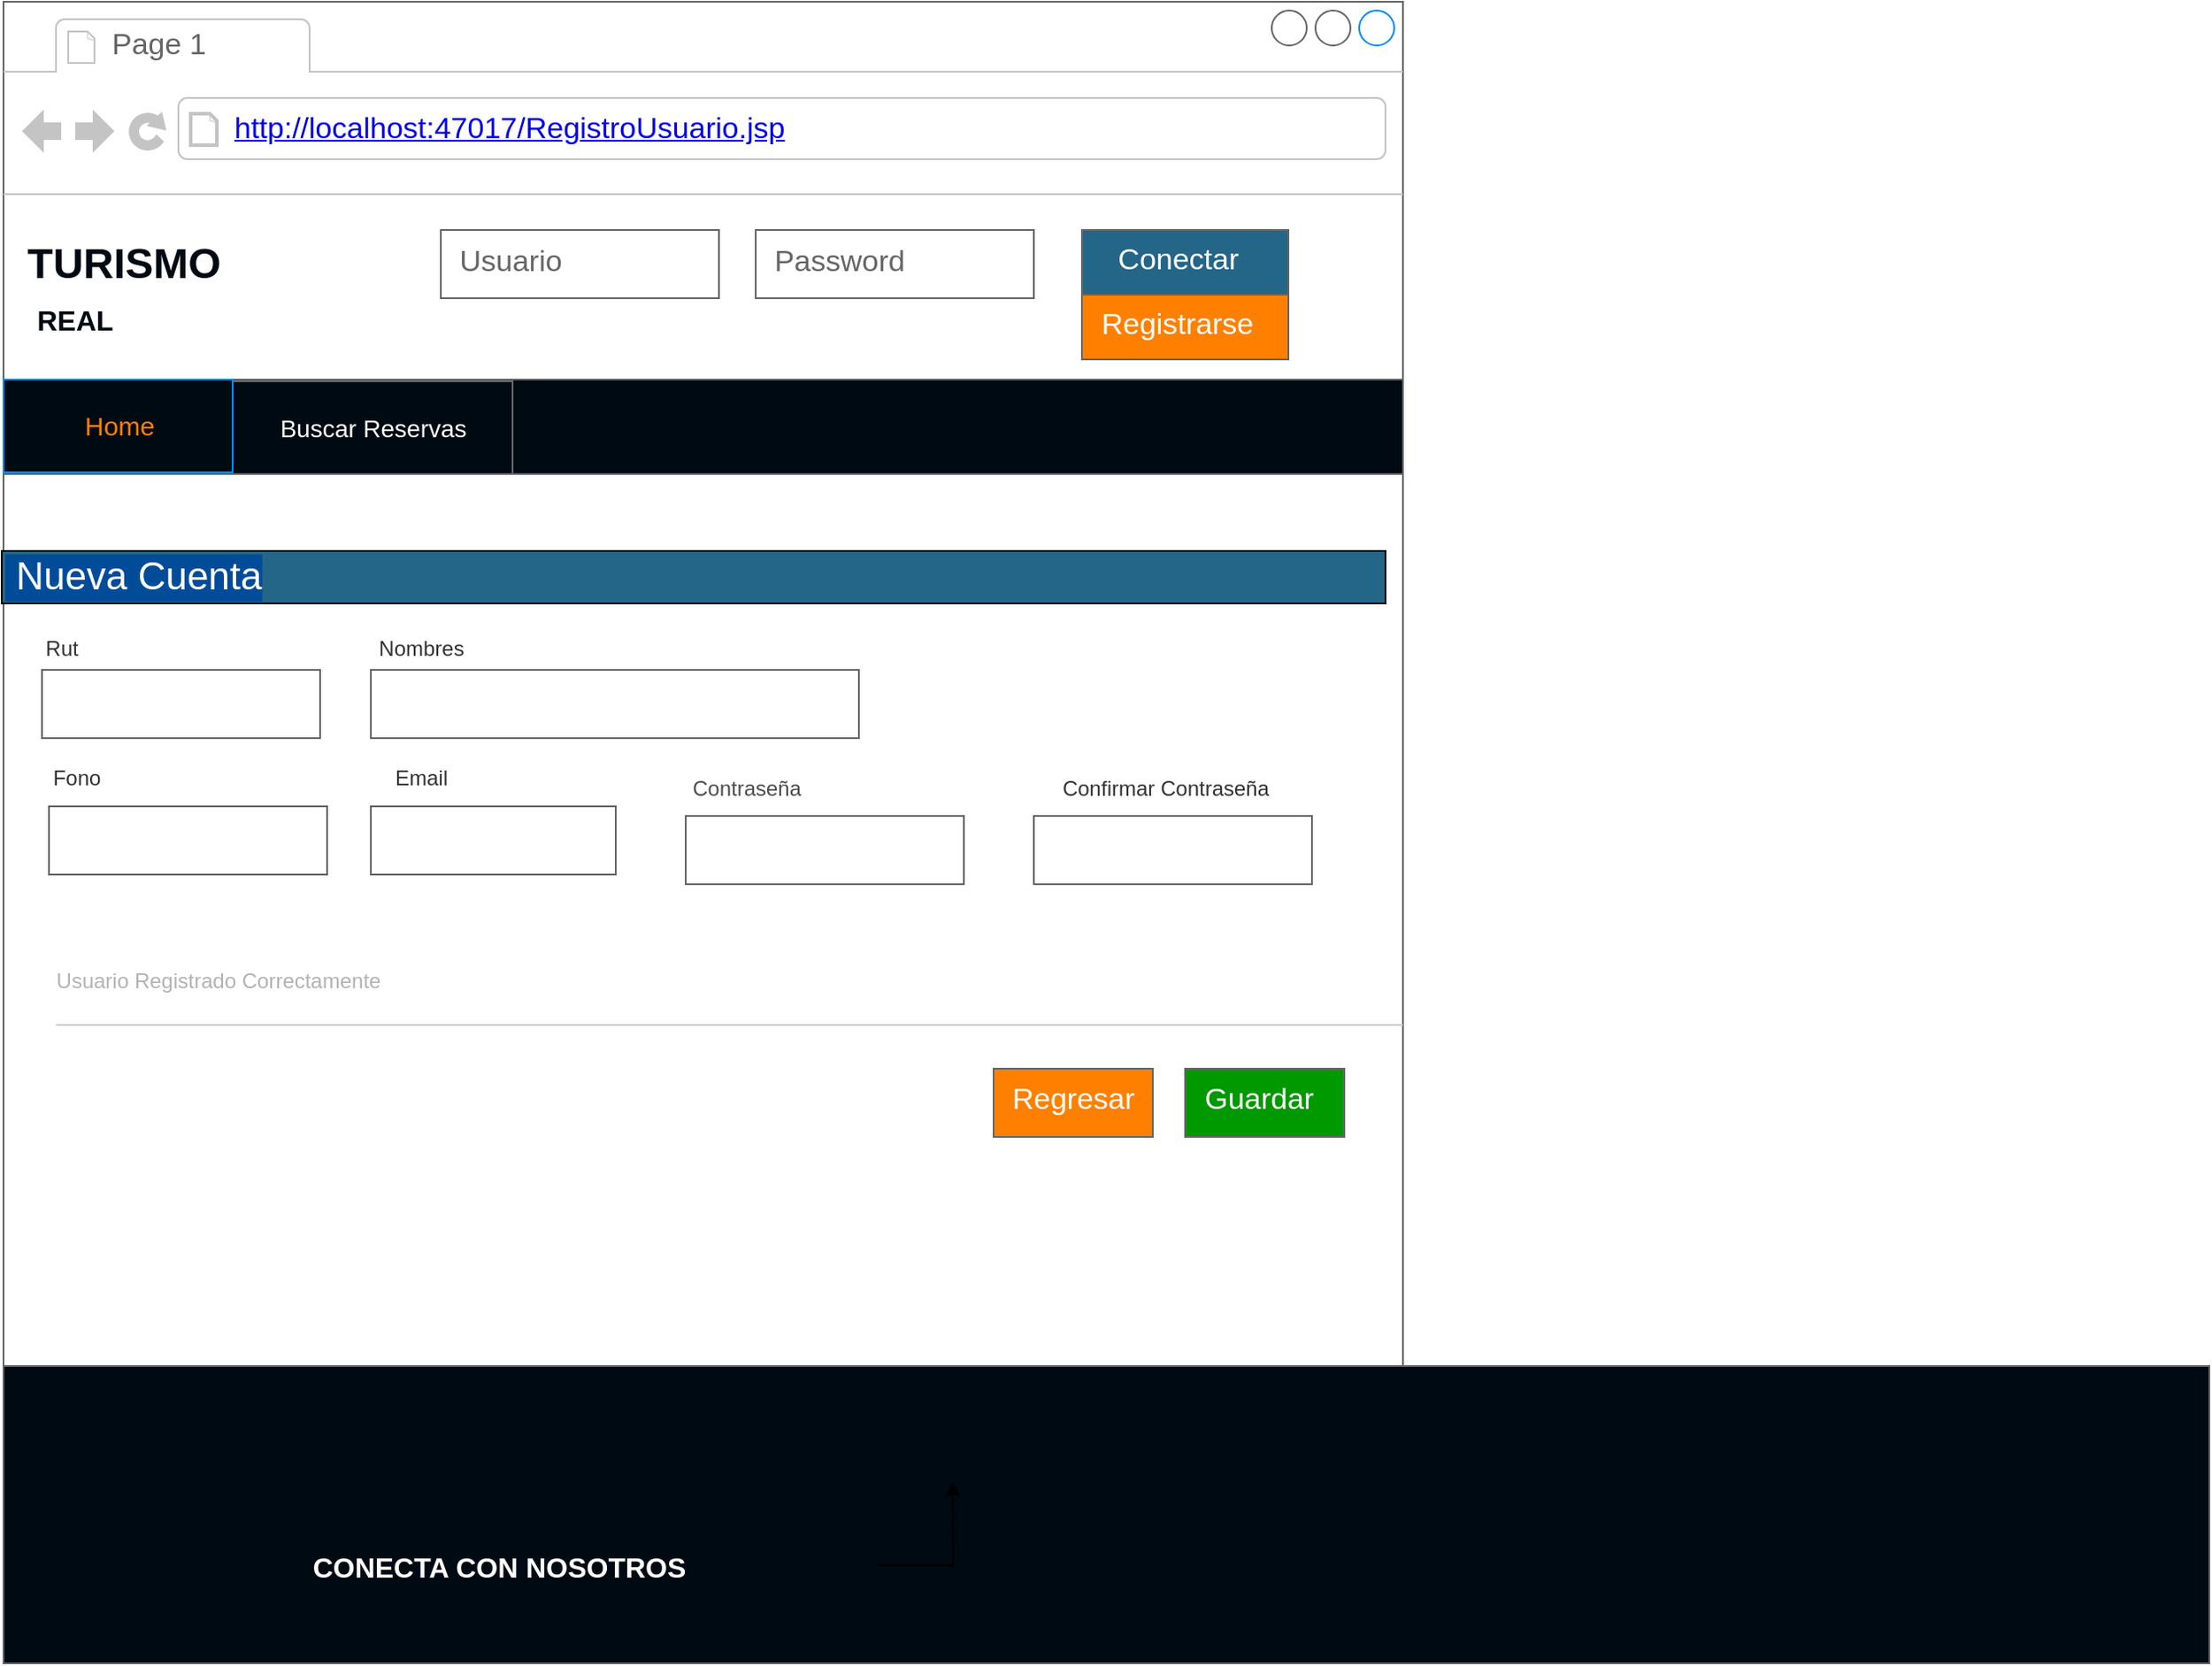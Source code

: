 <mxfile version="12.0.0" type="device" pages="1"><diagram id="nn8o-nB9Y3j_0N80eLnz" name="Page-1"><mxGraphModel dx="1659" dy="482" grid="1" gridSize="10" guides="1" tooltips="1" connect="1" arrows="1" fold="1" page="1" pageScale="1" pageWidth="827" pageHeight="1169" math="0" shadow="0"><root><mxCell id="0"/><mxCell id="1" parent="0"/><mxCell id="z3tYPHD0cMB__CtrZn7K-1" value="" style="strokeWidth=1;shadow=0;dashed=0;align=center;html=1;shape=mxgraph.mockup.containers.browserWindow;rSize=0;fillColor=#ffffff;strokeColor=#666666;strokeColor2=#008cff;strokeColor3=#c4c4c4;mainText=,;recursiveResize=0;fontSize=14;" parent="1" vertex="1"><mxGeometry y="140" width="800" height="950" as="geometry"/></mxCell><mxCell id="z3tYPHD0cMB__CtrZn7K-2" value="Page 1" style="strokeWidth=1;shadow=0;dashed=0;align=center;html=1;shape=mxgraph.mockup.containers.anchor;fontSize=17;fontColor=#666666;align=left;" parent="z3tYPHD0cMB__CtrZn7K-1" vertex="1"><mxGeometry x="60" y="12" width="110" height="26" as="geometry"/></mxCell><mxCell id="z3tYPHD0cMB__CtrZn7K-3" value="&lt;a href=&quot;http://localhost:47017/turismo/misreservas.jsp&quot;&gt;http://localhost:47017/RegistroUsuario.jsp&lt;/a&gt;" style="strokeWidth=1;shadow=0;dashed=0;align=center;html=1;shape=mxgraph.mockup.containers.anchor;rSize=0;fontSize=17;fontColor=#666666;align=left;" parent="z3tYPHD0cMB__CtrZn7K-1" vertex="1"><mxGeometry x="130" y="60" width="250" height="26" as="geometry"/></mxCell><mxCell id="z3tYPHD0cMB__CtrZn7K-37" style="edgeStyle=orthogonalEdgeStyle;rounded=0;orthogonalLoop=1;jettySize=auto;html=1;fontSize=22;fontColor=#FFFFFF;" parent="z3tYPHD0cMB__CtrZn7K-1" target="z3tYPHD0cMB__CtrZn7K-1" edge="1"><mxGeometry relative="1" as="geometry"/></mxCell><mxCell id="z3tYPHD0cMB__CtrZn7K-62" value="&lt;font color=&quot;#ffffff&quot;&gt;&amp;nbsp;Nueva Cuenta&lt;/font&gt;" style="rounded=0;whiteSpace=wrap;html=1;labelBackgroundColor=#004C99;fontSize=22;fontColor=#004C99;align=left;fillColor=#246687;" parent="z3tYPHD0cMB__CtrZn7K-1" vertex="1"><mxGeometry x="-1" y="314" width="791" height="30" as="geometry"/></mxCell><mxCell id="z3tYPHD0cMB__CtrZn7K-110" value="TURISMO" style="text;html=1;strokeColor=none;fillColor=none;align=center;verticalAlign=middle;whiteSpace=wrap;rounded=0;labelBackgroundColor=none;fontSize=24;fontColor=#000A12;fontStyle=1" parent="z3tYPHD0cMB__CtrZn7K-1" vertex="1"><mxGeometry x="41" y="140" width="56" height="20" as="geometry"/></mxCell><mxCell id="z3tYPHD0cMB__CtrZn7K-111" value="&lt;font style=&quot;font-size: 16px&quot;&gt;REAL&lt;/font&gt;" style="text;html=1;strokeColor=none;fillColor=none;align=center;verticalAlign=middle;whiteSpace=wrap;rounded=0;labelBackgroundColor=none;fontSize=22;fontColor=#000A12;fontStyle=1;direction=south;" parent="z3tYPHD0cMB__CtrZn7K-1" vertex="1"><mxGeometry x="26" y="160" width="30" height="41" as="geometry"/></mxCell><mxCell id="z3tYPHD0cMB__CtrZn7K-148" value="" style="strokeWidth=1;shadow=0;dashed=0;align=center;html=1;shape=mxgraph.mockup.text.rrect;rSize=0;fillColor=#000A12;strokeColor=#666666;" parent="z3tYPHD0cMB__CtrZn7K-1" vertex="1"><mxGeometry y="780" width="1261" height="170" as="geometry"/></mxCell><mxCell id="z3tYPHD0cMB__CtrZn7K-154" value="" style="edgeStyle=orthogonalEdgeStyle;rounded=0;orthogonalLoop=1;jettySize=auto;html=1;fontSize=24;fontColor=#FFFFFF;" parent="z3tYPHD0cMB__CtrZn7K-148" source="z3tYPHD0cMB__CtrZn7K-147" edge="1"><mxGeometry relative="1" as="geometry"><mxPoint x="542.539" y="66.027" as="targetPoint"/></mxGeometry></mxCell><mxCell id="z3tYPHD0cMB__CtrZn7K-147" value="&lt;span style=&quot;font-size: 16px&quot;&gt;CONECTA CON NOSOTROS&lt;br&gt;&lt;/span&gt;" style="text;html=1;strokeColor=none;fillColor=none;align=center;verticalAlign=middle;whiteSpace=wrap;rounded=0;labelBackgroundColor=none;fontSize=22;fontColor=#FFFFFF;fontStyle=1;direction=south;" parent="z3tYPHD0cMB__CtrZn7K-148" vertex="1"><mxGeometry x="68.498" y="75.893" width="431.229" height="75.893" as="geometry"/></mxCell><mxCell id="a-mnwMrD-j2ecdk4ZN7Y-163" value="" style="strokeWidth=1;shadow=0;dashed=0;align=center;html=1;shape=mxgraph.mockup.text.rrect;rSize=0;fillColor=#000A12;strokeColor=#666666;" parent="z3tYPHD0cMB__CtrZn7K-1" vertex="1"><mxGeometry x="1" y="216" width="799" height="54" as="geometry"/></mxCell><mxCell id="a-mnwMrD-j2ecdk4ZN7Y-188" value="&lt;span style=&quot;font-size: 14px&quot;&gt;&lt;font color=&quot;#ffffff&quot;&gt;Buscar Reservas&lt;/font&gt;&lt;/span&gt;" style="strokeColor=inherit;fillColor=inherit;gradientColor=inherit;strokeWidth=1;shadow=0;dashed=0;align=center;html=1;shape=mxgraph.mockup.text.rrect;rSize=0;fontSize=17;fontColor=#0000ff;" parent="a-mnwMrD-j2ecdk4ZN7Y-163" vertex="1"><mxGeometry x="129" y="1" width="161" height="53" as="geometry"/></mxCell><mxCell id="a-mnwMrD-j2ecdk4ZN7Y-167" value="&lt;font style=&quot;font-size: 15px&quot; color=&quot;#ff8000&quot;&gt;Home&lt;/font&gt;" style="strokeWidth=1;shadow=0;dashed=0;align=center;html=1;shape=mxgraph.mockup.text.rrect;rSize=0;fontSize=17;fontColor=#ffffff;fillColor=#000A12;strokeColor=#008cff;" parent="a-mnwMrD-j2ecdk4ZN7Y-163" vertex="1"><mxGeometry x="-1" width="131" height="53" as="geometry"/></mxCell><mxCell id="jjDbPqWluPZGjTEpkbzh-2" value="" style="strokeWidth=1;shadow=0;dashed=0;align=center;html=1;shape=mxgraph.mockup.text.textBox;fillColor=#ffffff;fontColor=#666666;align=left;fontSize=17;spacingLeft=4;spacingTop=-3;strokeColor=#666666;mainText=;labelBorderColor=none;labelBackgroundColor=none;" parent="z3tYPHD0cMB__CtrZn7K-1" vertex="1"><mxGeometry x="26" y="460" width="159" height="39" as="geometry"/></mxCell><mxCell id="jjDbPqWluPZGjTEpkbzh-3" value="" style="strokeWidth=1;shadow=0;dashed=0;align=center;html=1;shape=mxgraph.mockup.text.textBox;fillColor=#ffffff;fontColor=#666666;align=left;fontSize=17;spacingLeft=4;spacingTop=-3;strokeColor=#666666;mainText=;labelBorderColor=none;labelBackgroundColor=none;" parent="z3tYPHD0cMB__CtrZn7K-1" vertex="1"><mxGeometry x="210" y="382" width="279" height="39" as="geometry"/></mxCell><mxCell id="jjDbPqWluPZGjTEpkbzh-4" value="" style="strokeWidth=1;shadow=0;dashed=0;align=center;html=1;shape=mxgraph.mockup.text.textBox;fillColor=#ffffff;fontColor=#666666;align=left;fontSize=17;spacingLeft=4;spacingTop=-3;strokeColor=#666666;mainText=;labelBorderColor=none;labelBackgroundColor=none;" parent="z3tYPHD0cMB__CtrZn7K-1" vertex="1"><mxGeometry x="210" y="460" width="140" height="39" as="geometry"/></mxCell><mxCell id="jjDbPqWluPZGjTEpkbzh-5" value="" style="strokeWidth=1;shadow=0;dashed=0;align=center;html=1;shape=mxgraph.mockup.text.textBox;fillColor=#ffffff;fontColor=#666666;align=left;fontSize=17;spacingLeft=4;spacingTop=-3;strokeColor=#666666;mainText=;labelBorderColor=none;labelBackgroundColor=none;" parent="z3tYPHD0cMB__CtrZn7K-1" vertex="1"><mxGeometry x="390" y="465.5" width="159" height="39" as="geometry"/></mxCell><mxCell id="jjDbPqWluPZGjTEpkbzh-6" value="" style="strokeWidth=1;shadow=0;dashed=0;align=center;html=1;shape=mxgraph.mockup.text.textBox;fillColor=#ffffff;fontColor=#666666;align=left;fontSize=17;spacingLeft=4;spacingTop=-3;strokeColor=#666666;mainText=;labelBorderColor=none;labelBackgroundColor=none;" parent="z3tYPHD0cMB__CtrZn7K-1" vertex="1"><mxGeometry x="589" y="465.5" width="159" height="39" as="geometry"/></mxCell><mxCell id="jjDbPqWluPZGjTEpkbzh-7" value="&lt;font color=&quot;#333333&quot;&gt;Rut&lt;/font&gt;" style="text;html=1;strokeColor=none;fillColor=none;align=center;verticalAlign=middle;whiteSpace=wrap;rounded=0;labelBackgroundColor=none;fontColor=#B3B3B3;" parent="z3tYPHD0cMB__CtrZn7K-1" vertex="1"><mxGeometry x="-1" y="360" width="69" height="20" as="geometry"/></mxCell><mxCell id="jjDbPqWluPZGjTEpkbzh-8" value="&lt;font color=&quot;#333333&quot;&gt;Fono&lt;/font&gt;" style="text;html=1;strokeColor=none;fillColor=none;align=center;verticalAlign=middle;whiteSpace=wrap;rounded=0;labelBackgroundColor=none;fontColor=#B3B3B3;" parent="z3tYPHD0cMB__CtrZn7K-1" vertex="1"><mxGeometry x="26" y="434" width="32" height="20" as="geometry"/></mxCell><mxCell id="jjDbPqWluPZGjTEpkbzh-9" value="&lt;font color=&quot;#333333&quot;&gt;Email&lt;/font&gt;" style="text;html=1;strokeColor=none;fillColor=none;align=center;verticalAlign=middle;whiteSpace=wrap;rounded=0;labelBackgroundColor=none;fontColor=#B3B3B3;" parent="z3tYPHD0cMB__CtrZn7K-1" vertex="1"><mxGeometry x="223" y="434" width="32" height="20" as="geometry"/></mxCell><mxCell id="jjDbPqWluPZGjTEpkbzh-10" value="&lt;font color=&quot;#333333&quot;&gt;Nombres&lt;/font&gt;" style="text;html=1;strokeColor=none;fillColor=none;align=center;verticalAlign=middle;whiteSpace=wrap;rounded=0;labelBackgroundColor=none;fontColor=#B3B3B3;" parent="z3tYPHD0cMB__CtrZn7K-1" vertex="1"><mxGeometry x="223" y="360" width="32" height="20" as="geometry"/></mxCell><mxCell id="jjDbPqWluPZGjTEpkbzh-11" value="&lt;font color=&quot;#4d4d4d&quot;&gt;Contraseña&lt;/font&gt;" style="text;html=1;strokeColor=none;fillColor=none;align=center;verticalAlign=middle;whiteSpace=wrap;rounded=0;labelBackgroundColor=none;fontColor=#B3B3B3;" parent="z3tYPHD0cMB__CtrZn7K-1" vertex="1"><mxGeometry x="409" y="440" width="32" height="20" as="geometry"/></mxCell><mxCell id="jjDbPqWluPZGjTEpkbzh-12" value="&lt;font color=&quot;#333333&quot;&gt;Confirmar Contraseña&lt;/font&gt;" style="text;html=1;strokeColor=none;fillColor=none;align=center;verticalAlign=middle;whiteSpace=wrap;rounded=0;labelBackgroundColor=none;fontColor=#B3B3B3;" parent="z3tYPHD0cMB__CtrZn7K-1" vertex="1"><mxGeometry x="589" y="440" width="151" height="20" as="geometry"/></mxCell><mxCell id="jjDbPqWluPZGjTEpkbzh-13" value="&lt;font color=&quot;#ffffff&quot;&gt;&amp;nbsp;Regresar&lt;/font&gt;" style="strokeWidth=1;shadow=0;dashed=0;align=center;html=1;shape=mxgraph.mockup.text.textBox;fillColor=#FF8000;fontColor=#666666;align=left;fontSize=17;spacingLeft=4;spacingTop=-3;strokeColor=#666666;mainText=;labelBorderColor=none;labelBackgroundColor=none;" parent="z3tYPHD0cMB__CtrZn7K-1" vertex="1"><mxGeometry x="566" y="610" width="91" height="39" as="geometry"/></mxCell><mxCell id="H81Y7EiKLg72lkcUARsX-1" value="Usuario Registrado Correctamente" style="text;html=1;strokeColor=none;fillColor=none;align=center;verticalAlign=middle;whiteSpace=wrap;rounded=0;labelBackgroundColor=none;fontColor=#B3B3B3;" vertex="1" parent="z3tYPHD0cMB__CtrZn7K-1"><mxGeometry x="26" y="550" width="194" height="20" as="geometry"/></mxCell><mxCell id="H81Y7EiKLg72lkcUARsX-2" value="&lt;font color=&quot;#ffffff&quot;&gt;&amp;nbsp;Guardar&lt;/font&gt;" style="strokeWidth=1;shadow=0;dashed=0;align=center;html=1;shape=mxgraph.mockup.text.textBox;fillColor=#009900;fontColor=#666666;align=left;fontSize=17;spacingLeft=4;spacingTop=-3;strokeColor=#666666;mainText=;labelBorderColor=none;labelBackgroundColor=none;" vertex="1" parent="z3tYPHD0cMB__CtrZn7K-1"><mxGeometry x="675.5" y="610" width="91" height="39" as="geometry"/></mxCell><mxCell id="H81Y7EiKLg72lkcUARsX-4" value="" style="line;strokeWidth=1;html=1;perimeter=backbonePerimeter;points=[];outlineConnect=0;labelBackgroundColor=none;fillColor=#FF8000;fontColor=#B3B3B3;strokeColor=#CCCCCC;" vertex="1" parent="z3tYPHD0cMB__CtrZn7K-1"><mxGeometry x="30" y="580" width="770" height="10" as="geometry"/></mxCell><mxCell id="H81Y7EiKLg72lkcUARsX-5" value="&amp;nbsp;Usuario" style="strokeWidth=1;shadow=0;dashed=0;align=center;html=1;shape=mxgraph.mockup.text.textBox;fillColor=#ffffff;fontColor=#666666;align=left;fontSize=17;spacingLeft=4;spacingTop=-3;strokeColor=#666666;mainText=;labelBorderColor=none;labelBackgroundColor=none;" vertex="1" parent="z3tYPHD0cMB__CtrZn7K-1"><mxGeometry x="250" y="130.5" width="159" height="39" as="geometry"/></mxCell><mxCell id="H81Y7EiKLg72lkcUARsX-6" value="&amp;nbsp;Password" style="strokeWidth=1;shadow=0;dashed=0;align=center;html=1;shape=mxgraph.mockup.text.textBox;fillColor=#ffffff;fontColor=#666666;align=left;fontSize=17;spacingLeft=4;spacingTop=-3;strokeColor=#666666;mainText=;labelBorderColor=none;labelBackgroundColor=none;" vertex="1" parent="z3tYPHD0cMB__CtrZn7K-1"><mxGeometry x="430" y="130.5" width="159" height="39" as="geometry"/></mxCell><mxCell id="H81Y7EiKLg72lkcUARsX-7" value="&lt;font color=&quot;#ffffff&quot;&gt;&amp;nbsp; &amp;nbsp;Conectar&lt;/font&gt;" style="strokeWidth=1;shadow=0;dashed=0;align=center;html=1;shape=mxgraph.mockup.text.textBox;fillColor=#246687;fontColor=#666666;align=left;fontSize=17;spacingLeft=4;spacingTop=-3;strokeColor=#666666;mainText=;labelBorderColor=none;labelBackgroundColor=none;" vertex="1" parent="z3tYPHD0cMB__CtrZn7K-1"><mxGeometry x="616.5" y="130.5" width="118" height="37" as="geometry"/></mxCell><mxCell id="H81Y7EiKLg72lkcUARsX-8" value="&lt;font color=&quot;#ffffff&quot;&gt;&amp;nbsp;Registrarse&lt;/font&gt;" style="strokeWidth=1;shadow=0;dashed=0;align=center;html=1;shape=mxgraph.mockup.text.textBox;fillColor=#FF8000;fontColor=#666666;align=left;fontSize=17;spacingLeft=4;spacingTop=-3;strokeColor=#666666;mainText=;labelBorderColor=none;labelBackgroundColor=none;" vertex="1" parent="z3tYPHD0cMB__CtrZn7K-1"><mxGeometry x="616.5" y="167.5" width="118" height="37" as="geometry"/></mxCell><mxCell id="z3tYPHD0cMB__CtrZn7K-22" value="" style="strokeWidth=1;shadow=0;dashed=0;align=center;html=1;shape=mxgraph.mockup.text.textBox;fillColor=#ffffff;fontColor=#666666;align=left;fontSize=17;spacingLeft=4;spacingTop=-3;strokeColor=#666666;mainText=;labelBorderColor=none;labelBackgroundColor=none;" parent="1" vertex="1"><mxGeometry x="22" y="522" width="159" height="39" as="geometry"/></mxCell></root></mxGraphModel></diagram></mxfile>